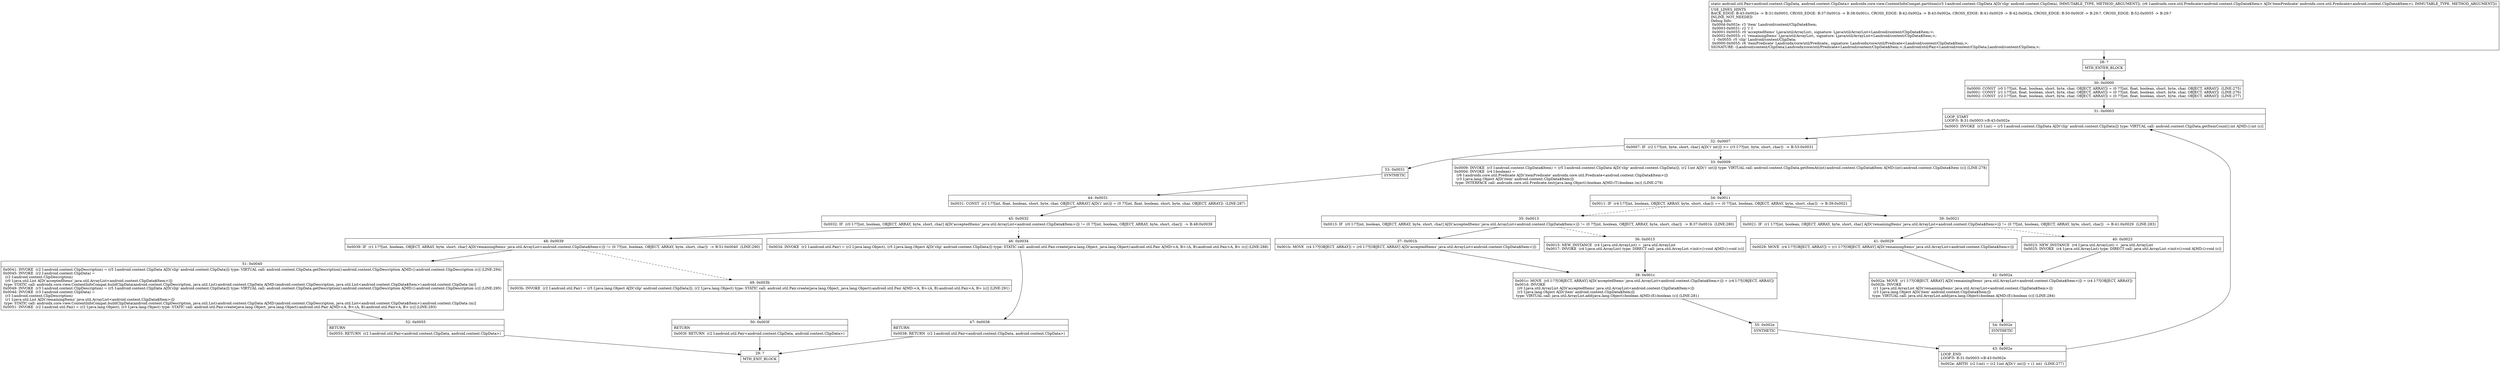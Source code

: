 digraph "CFG forandroidx.core.view.ContentInfoCompat.partition(Landroid\/content\/ClipData;Landroidx\/core\/util\/Predicate;)Landroid\/util\/Pair;" {
Node_28 [shape=record,label="{28\:\ ?|MTH_ENTER_BLOCK\l}"];
Node_30 [shape=record,label="{30\:\ 0x0000|0x0000: CONST  (r0 I:??[int, float, boolean, short, byte, char, OBJECT, ARRAY]) = (0 ??[int, float, boolean, short, byte, char, OBJECT, ARRAY])  (LINE:275)\l0x0001: CONST  (r1 I:??[int, float, boolean, short, byte, char, OBJECT, ARRAY]) = (0 ??[int, float, boolean, short, byte, char, OBJECT, ARRAY])  (LINE:276)\l0x0002: CONST  (r2 I:??[int, float, boolean, short, byte, char, OBJECT, ARRAY]) = (0 ??[int, float, boolean, short, byte, char, OBJECT, ARRAY])  (LINE:277)\l}"];
Node_31 [shape=record,label="{31\:\ 0x0003|LOOP_START\lLOOP:0: B:31:0x0003\-\>B:43:0x002e\l|0x0003: INVOKE  (r3 I:int) = (r5 I:android.content.ClipData A[D('clip' android.content.ClipData)]) type: VIRTUAL call: android.content.ClipData.getItemCount():int A[MD:():int (c)]\l}"];
Node_32 [shape=record,label="{32\:\ 0x0007|0x0007: IF  (r2 I:??[int, byte, short, char] A[D('i' int)]) \>= (r3 I:??[int, byte, short, char])  \-\> B:53:0x0031 \l}"];
Node_33 [shape=record,label="{33\:\ 0x0009|0x0009: INVOKE  (r3 I:android.content.ClipData$Item) = (r5 I:android.content.ClipData A[D('clip' android.content.ClipData)]), (r2 I:int A[D('i' int)]) type: VIRTUAL call: android.content.ClipData.getItemAt(int):android.content.ClipData$Item A[MD:(int):android.content.ClipData$Item (c)] (LINE:278)\l0x000d: INVOKE  (r4 I:boolean) = \l  (r6 I:androidx.core.util.Predicate A[D('itemPredicate' androidx.core.util.Predicate\<android.content.ClipData$Item\>)])\l  (r3 I:java.lang.Object A[D('item' android.content.ClipData$Item)])\l type: INTERFACE call: androidx.core.util.Predicate.test(java.lang.Object):boolean A[MD:(T):boolean (m)] (LINE:279)\l}"];
Node_34 [shape=record,label="{34\:\ 0x0011|0x0011: IF  (r4 I:??[int, boolean, OBJECT, ARRAY, byte, short, char]) == (0 ??[int, boolean, OBJECT, ARRAY, byte, short, char])  \-\> B:39:0x0021 \l}"];
Node_35 [shape=record,label="{35\:\ 0x0013|0x0013: IF  (r0 I:??[int, boolean, OBJECT, ARRAY, byte, short, char] A[D('acceptedItems' java.util.ArrayList\<android.content.ClipData$Item\>)]) != (0 ??[int, boolean, OBJECT, ARRAY, byte, short, char])  \-\> B:37:0x001b  (LINE:280)\l}"];
Node_36 [shape=record,label="{36\:\ 0x0015|0x0015: NEW_INSTANCE  (r4 I:java.util.ArrayList) =  java.util.ArrayList \l0x0017: INVOKE  (r4 I:java.util.ArrayList) type: DIRECT call: java.util.ArrayList.\<init\>():void A[MD:():void (c)]\l}"];
Node_38 [shape=record,label="{38\:\ 0x001c|0x001c: MOVE  (r0 I:??[OBJECT, ARRAY] A[D('acceptedItems' java.util.ArrayList\<android.content.ClipData$Item\>)]) = (r4 I:??[OBJECT, ARRAY]) \l0x001d: INVOKE  \l  (r0 I:java.util.ArrayList A[D('acceptedItems' java.util.ArrayList\<android.content.ClipData$Item\>)])\l  (r3 I:java.lang.Object A[D('item' android.content.ClipData$Item)])\l type: VIRTUAL call: java.util.ArrayList.add(java.lang.Object):boolean A[MD:(E):boolean (c)] (LINE:281)\l}"];
Node_55 [shape=record,label="{55\:\ 0x002e|SYNTHETIC\l}"];
Node_43 [shape=record,label="{43\:\ 0x002e|LOOP_END\lLOOP:0: B:31:0x0003\-\>B:43:0x002e\l|0x002e: ARITH  (r2 I:int) = (r2 I:int A[D('i' int)]) + (1 int)  (LINE:277)\l}"];
Node_37 [shape=record,label="{37\:\ 0x001b|0x001b: MOVE  (r4 I:??[OBJECT, ARRAY]) = (r0 I:??[OBJECT, ARRAY] A[D('acceptedItems' java.util.ArrayList\<android.content.ClipData$Item\>)]) \l}"];
Node_39 [shape=record,label="{39\:\ 0x0021|0x0021: IF  (r1 I:??[int, boolean, OBJECT, ARRAY, byte, short, char] A[D('remainingItems' java.util.ArrayList\<android.content.ClipData$Item\>)]) != (0 ??[int, boolean, OBJECT, ARRAY, byte, short, char])  \-\> B:41:0x0029  (LINE:283)\l}"];
Node_40 [shape=record,label="{40\:\ 0x0023|0x0023: NEW_INSTANCE  (r4 I:java.util.ArrayList) =  java.util.ArrayList \l0x0025: INVOKE  (r4 I:java.util.ArrayList) type: DIRECT call: java.util.ArrayList.\<init\>():void A[MD:():void (c)]\l}"];
Node_42 [shape=record,label="{42\:\ 0x002a|0x002a: MOVE  (r1 I:??[OBJECT, ARRAY] A[D('remainingItems' java.util.ArrayList\<android.content.ClipData$Item\>)]) = (r4 I:??[OBJECT, ARRAY]) \l0x002b: INVOKE  \l  (r1 I:java.util.ArrayList A[D('remainingItems' java.util.ArrayList\<android.content.ClipData$Item\>)])\l  (r3 I:java.lang.Object A[D('item' android.content.ClipData$Item)])\l type: VIRTUAL call: java.util.ArrayList.add(java.lang.Object):boolean A[MD:(E):boolean (c)] (LINE:284)\l}"];
Node_54 [shape=record,label="{54\:\ 0x002e|SYNTHETIC\l}"];
Node_41 [shape=record,label="{41\:\ 0x0029|0x0029: MOVE  (r4 I:??[OBJECT, ARRAY]) = (r1 I:??[OBJECT, ARRAY] A[D('remainingItems' java.util.ArrayList\<android.content.ClipData$Item\>)]) \l}"];
Node_53 [shape=record,label="{53\:\ 0x0031|SYNTHETIC\l}"];
Node_44 [shape=record,label="{44\:\ 0x0031|0x0031: CONST  (r2 I:??[int, float, boolean, short, byte, char, OBJECT, ARRAY] A[D('i' int)]) = (0 ??[int, float, boolean, short, byte, char, OBJECT, ARRAY])  (LINE:287)\l}"];
Node_45 [shape=record,label="{45\:\ 0x0032|0x0032: IF  (r0 I:??[int, boolean, OBJECT, ARRAY, byte, short, char] A[D('acceptedItems' java.util.ArrayList\<android.content.ClipData$Item\>)]) != (0 ??[int, boolean, OBJECT, ARRAY, byte, short, char])  \-\> B:48:0x0039 \l}"];
Node_46 [shape=record,label="{46\:\ 0x0034|0x0034: INVOKE  (r2 I:android.util.Pair) = (r2 I:java.lang.Object), (r5 I:java.lang.Object A[D('clip' android.content.ClipData)]) type: STATIC call: android.util.Pair.create(java.lang.Object, java.lang.Object):android.util.Pair A[MD:\<A, B\>:(A, B):android.util.Pair\<A, B\> (c)] (LINE:288)\l}"];
Node_47 [shape=record,label="{47\:\ 0x0038|RETURN\l|0x0038: RETURN  (r2 I:android.util.Pair\<android.content.ClipData, android.content.ClipData\>) \l}"];
Node_29 [shape=record,label="{29\:\ ?|MTH_EXIT_BLOCK\l}"];
Node_48 [shape=record,label="{48\:\ 0x0039|0x0039: IF  (r1 I:??[int, boolean, OBJECT, ARRAY, byte, short, char] A[D('remainingItems' java.util.ArrayList\<android.content.ClipData$Item\>)]) != (0 ??[int, boolean, OBJECT, ARRAY, byte, short, char])  \-\> B:51:0x0040  (LINE:290)\l}"];
Node_49 [shape=record,label="{49\:\ 0x003b|0x003b: INVOKE  (r2 I:android.util.Pair) = (r5 I:java.lang.Object A[D('clip' android.content.ClipData)]), (r2 I:java.lang.Object) type: STATIC call: android.util.Pair.create(java.lang.Object, java.lang.Object):android.util.Pair A[MD:\<A, B\>:(A, B):android.util.Pair\<A, B\> (c)] (LINE:291)\l}"];
Node_50 [shape=record,label="{50\:\ 0x003f|RETURN\l|0x003f: RETURN  (r2 I:android.util.Pair\<android.content.ClipData, android.content.ClipData\>) \l}"];
Node_51 [shape=record,label="{51\:\ 0x0040|0x0041: INVOKE  (r2 I:android.content.ClipDescription) = (r5 I:android.content.ClipData A[D('clip' android.content.ClipData)]) type: VIRTUAL call: android.content.ClipData.getDescription():android.content.ClipDescription A[MD:():android.content.ClipDescription (c)] (LINE:294)\l0x0045: INVOKE  (r2 I:android.content.ClipData) = \l  (r2 I:android.content.ClipDescription)\l  (r0 I:java.util.List A[D('acceptedItems' java.util.ArrayList\<android.content.ClipData$Item\>)])\l type: STATIC call: androidx.core.view.ContentInfoCompat.buildClipData(android.content.ClipDescription, java.util.List):android.content.ClipData A[MD:(android.content.ClipDescription, java.util.List\<android.content.ClipData$Item\>):android.content.ClipData (m)]\l0x0049: INVOKE  (r3 I:android.content.ClipDescription) = (r5 I:android.content.ClipData A[D('clip' android.content.ClipData)]) type: VIRTUAL call: android.content.ClipData.getDescription():android.content.ClipDescription A[MD:():android.content.ClipDescription (c)] (LINE:295)\l0x004d: INVOKE  (r3 I:android.content.ClipData) = \l  (r3 I:android.content.ClipDescription)\l  (r1 I:java.util.List A[D('remainingItems' java.util.ArrayList\<android.content.ClipData$Item\>)])\l type: STATIC call: androidx.core.view.ContentInfoCompat.buildClipData(android.content.ClipDescription, java.util.List):android.content.ClipData A[MD:(android.content.ClipDescription, java.util.List\<android.content.ClipData$Item\>):android.content.ClipData (m)]\l0x0051: INVOKE  (r2 I:android.util.Pair) = (r2 I:java.lang.Object), (r3 I:java.lang.Object) type: STATIC call: android.util.Pair.create(java.lang.Object, java.lang.Object):android.util.Pair A[MD:\<A, B\>:(A, B):android.util.Pair\<A, B\> (c)] (LINE:293)\l}"];
Node_52 [shape=record,label="{52\:\ 0x0055|RETURN\l|0x0055: RETURN  (r2 I:android.util.Pair\<android.content.ClipData, android.content.ClipData\>) \l}"];
MethodNode[shape=record,label="{static android.util.Pair\<android.content.ClipData, android.content.ClipData\> androidx.core.view.ContentInfoCompat.partition((r5 I:android.content.ClipData A[D('clip' android.content.ClipData), IMMUTABLE_TYPE, METHOD_ARGUMENT]), (r6 I:androidx.core.util.Predicate\<android.content.ClipData$Item\> A[D('itemPredicate' androidx.core.util.Predicate\<android.content.ClipData$Item\>), IMMUTABLE_TYPE, METHOD_ARGUMENT]))  | USE_LINES_HINTS\lBACK_EDGE: B:43:0x002e \-\> B:31:0x0003, CROSS_EDGE: B:37:0x001b \-\> B:38:0x001c, CROSS_EDGE: B:42:0x002a \-\> B:43:0x002e, CROSS_EDGE: B:41:0x0029 \-\> B:42:0x002a, CROSS_EDGE: B:50:0x003f \-\> B:29:?, CROSS_EDGE: B:52:0x0055 \-\> B:29:?\lINLINE_NOT_NEEDED\lDebug Info:\l  0x000d\-0x002e: r3 'item' Landroid\/content\/ClipData$Item;\l  0x0003\-0x0031: r2 'i' I\l  0x0001\-0x0055: r0 'acceptedItems' Ljava\/util\/ArrayList;, signature: Ljava\/util\/ArrayList\<Landroid\/content\/ClipData$Item;\>;\l  0x0002\-0x0055: r1 'remainingItems' Ljava\/util\/ArrayList;, signature: Ljava\/util\/ArrayList\<Landroid\/content\/ClipData$Item;\>;\l  \-1 \-0x0055: r5 'clip' Landroid\/content\/ClipData;\l  0x0000\-0x0055: r6 'itemPredicate' Landroidx\/core\/util\/Predicate;, signature: Landroidx\/core\/util\/Predicate\<Landroid\/content\/ClipData$Item;\>;\lSIGNATURE: (Landroid\/content\/ClipData;Landroidx\/core\/util\/Predicate\<Landroid\/content\/ClipData$Item;\>;)Landroid\/util\/Pair\<Landroid\/content\/ClipData;Landroid\/content\/ClipData;\>;\l}"];
MethodNode -> Node_28;Node_28 -> Node_30;
Node_30 -> Node_31;
Node_31 -> Node_32;
Node_32 -> Node_33[style=dashed];
Node_32 -> Node_53;
Node_33 -> Node_34;
Node_34 -> Node_35[style=dashed];
Node_34 -> Node_39;
Node_35 -> Node_36[style=dashed];
Node_35 -> Node_37;
Node_36 -> Node_38;
Node_38 -> Node_55;
Node_55 -> Node_43;
Node_43 -> Node_31;
Node_37 -> Node_38;
Node_39 -> Node_40[style=dashed];
Node_39 -> Node_41;
Node_40 -> Node_42;
Node_42 -> Node_54;
Node_54 -> Node_43;
Node_41 -> Node_42;
Node_53 -> Node_44;
Node_44 -> Node_45;
Node_45 -> Node_46[style=dashed];
Node_45 -> Node_48;
Node_46 -> Node_47;
Node_47 -> Node_29;
Node_48 -> Node_49[style=dashed];
Node_48 -> Node_51;
Node_49 -> Node_50;
Node_50 -> Node_29;
Node_51 -> Node_52;
Node_52 -> Node_29;
}

